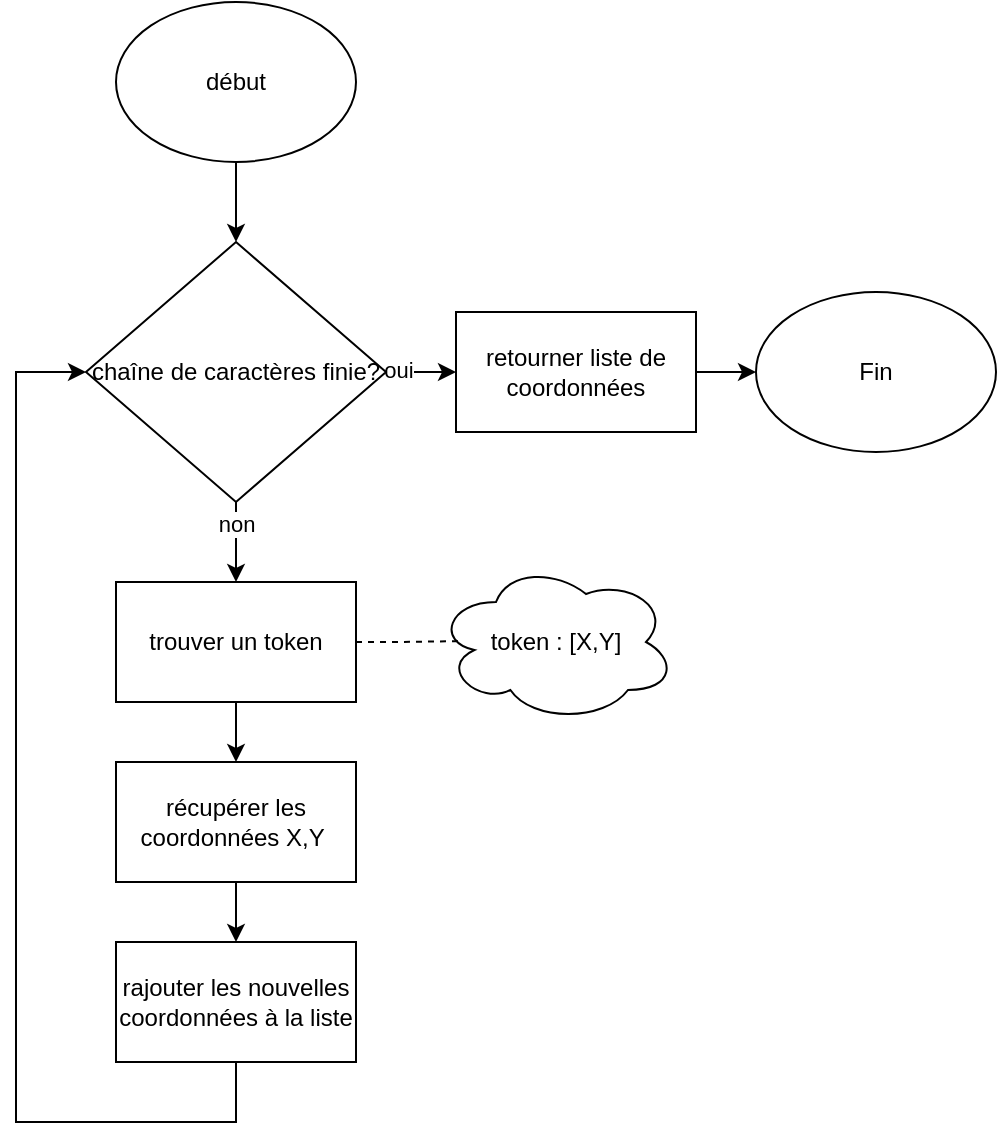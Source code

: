 <mxfile version="24.4.0" type="device">
  <diagram name="Page-1" id="YUx3r6EbKH8PvHGOA9Tm">
    <mxGraphModel dx="2074" dy="1399" grid="1" gridSize="10" guides="1" tooltips="1" connect="1" arrows="1" fold="1" page="1" pageScale="1" pageWidth="1169" pageHeight="827" math="0" shadow="0">
      <root>
        <mxCell id="0" />
        <mxCell id="1" parent="0" />
        <mxCell id="_8jxuUq9mzATLBz43588-4" style="edgeStyle=orthogonalEdgeStyle;rounded=0;orthogonalLoop=1;jettySize=auto;html=1;entryX=0.5;entryY=0;entryDx=0;entryDy=0;" parent="1" source="_8jxuUq9mzATLBz43588-1" target="_8jxuUq9mzATLBz43588-3" edge="1">
          <mxGeometry relative="1" as="geometry" />
        </mxCell>
        <mxCell id="_8jxuUq9mzATLBz43588-1" value="début" style="ellipse;whiteSpace=wrap;html=1;" parent="1" vertex="1">
          <mxGeometry x="340" y="130" width="120" height="80" as="geometry" />
        </mxCell>
        <mxCell id="_8jxuUq9mzATLBz43588-7" style="edgeStyle=orthogonalEdgeStyle;rounded=0;orthogonalLoop=1;jettySize=auto;html=1;entryX=0;entryY=0.5;entryDx=0;entryDy=0;" parent="1" source="_8jxuUq9mzATLBz43588-3" target="_8jxuUq9mzATLBz43588-5" edge="1">
          <mxGeometry relative="1" as="geometry" />
        </mxCell>
        <mxCell id="_8jxuUq9mzATLBz43588-9" value="oui" style="edgeLabel;html=1;align=center;verticalAlign=middle;resizable=0;points=[];" parent="_8jxuUq9mzATLBz43588-7" vertex="1" connectable="0">
          <mxGeometry x="-0.735" y="1" relative="1" as="geometry">
            <mxPoint as="offset" />
          </mxGeometry>
        </mxCell>
        <mxCell id="_8jxuUq9mzATLBz43588-11" style="edgeStyle=orthogonalEdgeStyle;rounded=0;orthogonalLoop=1;jettySize=auto;html=1;entryX=0.5;entryY=0;entryDx=0;entryDy=0;" parent="1" source="_8jxuUq9mzATLBz43588-3" target="_8jxuUq9mzATLBz43588-10" edge="1">
          <mxGeometry relative="1" as="geometry" />
        </mxCell>
        <mxCell id="_8jxuUq9mzATLBz43588-13" value="non" style="edgeLabel;html=1;align=center;verticalAlign=middle;resizable=0;points=[];" parent="_8jxuUq9mzATLBz43588-11" vertex="1" connectable="0">
          <mxGeometry x="-0.48" relative="1" as="geometry">
            <mxPoint as="offset" />
          </mxGeometry>
        </mxCell>
        <mxCell id="_8jxuUq9mzATLBz43588-3" value="chaîne de caractères finie?" style="rhombus;whiteSpace=wrap;html=1;" parent="1" vertex="1">
          <mxGeometry x="325" y="250" width="150" height="130" as="geometry" />
        </mxCell>
        <mxCell id="_8jxuUq9mzATLBz43588-8" style="edgeStyle=orthogonalEdgeStyle;rounded=0;orthogonalLoop=1;jettySize=auto;html=1;" parent="1" source="_8jxuUq9mzATLBz43588-5" target="_8jxuUq9mzATLBz43588-6" edge="1">
          <mxGeometry relative="1" as="geometry" />
        </mxCell>
        <mxCell id="_8jxuUq9mzATLBz43588-5" value="retourner liste de coordonnées" style="rounded=0;whiteSpace=wrap;html=1;" parent="1" vertex="1">
          <mxGeometry x="510" y="285" width="120" height="60" as="geometry" />
        </mxCell>
        <mxCell id="_8jxuUq9mzATLBz43588-6" value="Fin" style="ellipse;whiteSpace=wrap;html=1;" parent="1" vertex="1">
          <mxGeometry x="660" y="275" width="120" height="80" as="geometry" />
        </mxCell>
        <mxCell id="_8jxuUq9mzATLBz43588-17" style="edgeStyle=orthogonalEdgeStyle;rounded=0;orthogonalLoop=1;jettySize=auto;html=1;entryX=0.5;entryY=0;entryDx=0;entryDy=0;" parent="1" source="_8jxuUq9mzATLBz43588-10" target="_8jxuUq9mzATLBz43588-16" edge="1">
          <mxGeometry relative="1" as="geometry" />
        </mxCell>
        <mxCell id="_8jxuUq9mzATLBz43588-10" value="trouver un token" style="rounded=0;whiteSpace=wrap;html=1;" parent="1" vertex="1">
          <mxGeometry x="340" y="420" width="120" height="60" as="geometry" />
        </mxCell>
        <mxCell id="_8jxuUq9mzATLBz43588-14" value="token : [X,Y]" style="ellipse;shape=cloud;whiteSpace=wrap;html=1;" parent="1" vertex="1">
          <mxGeometry x="500" y="410" width="120" height="80" as="geometry" />
        </mxCell>
        <mxCell id="_8jxuUq9mzATLBz43588-15" style="edgeStyle=orthogonalEdgeStyle;rounded=0;orthogonalLoop=1;jettySize=auto;html=1;entryX=0.098;entryY=0.495;entryDx=0;entryDy=0;entryPerimeter=0;endArrow=none;endFill=0;dashed=1;" parent="1" source="_8jxuUq9mzATLBz43588-10" target="_8jxuUq9mzATLBz43588-14" edge="1">
          <mxGeometry relative="1" as="geometry" />
        </mxCell>
        <mxCell id="_8jxuUq9mzATLBz43588-19" style="edgeStyle=orthogonalEdgeStyle;rounded=0;orthogonalLoop=1;jettySize=auto;html=1;entryX=0.5;entryY=0;entryDx=0;entryDy=0;" parent="1" source="_8jxuUq9mzATLBz43588-16" target="_8jxuUq9mzATLBz43588-18" edge="1">
          <mxGeometry relative="1" as="geometry" />
        </mxCell>
        <mxCell id="_8jxuUq9mzATLBz43588-16" value="récupérer les coordonnées X,Y&amp;nbsp;" style="rounded=0;whiteSpace=wrap;html=1;" parent="1" vertex="1">
          <mxGeometry x="340" y="510" width="120" height="60" as="geometry" />
        </mxCell>
        <mxCell id="_8jxuUq9mzATLBz43588-18" value="rajouter les nouvelles coordonnées à la liste" style="rounded=0;whiteSpace=wrap;html=1;" parent="1" vertex="1">
          <mxGeometry x="340" y="600" width="120" height="60" as="geometry" />
        </mxCell>
        <mxCell id="_8jxuUq9mzATLBz43588-20" value="" style="endArrow=classic;html=1;rounded=0;entryX=0;entryY=0.5;entryDx=0;entryDy=0;exitX=0.5;exitY=1;exitDx=0;exitDy=0;" parent="1" source="_8jxuUq9mzATLBz43588-18" target="_8jxuUq9mzATLBz43588-3" edge="1">
          <mxGeometry width="50" height="50" relative="1" as="geometry">
            <mxPoint x="370" y="530" as="sourcePoint" />
            <mxPoint x="420" y="480" as="targetPoint" />
            <Array as="points">
              <mxPoint x="400" y="690" />
              <mxPoint x="290" y="690" />
              <mxPoint x="290" y="315" />
            </Array>
          </mxGeometry>
        </mxCell>
      </root>
    </mxGraphModel>
  </diagram>
</mxfile>
